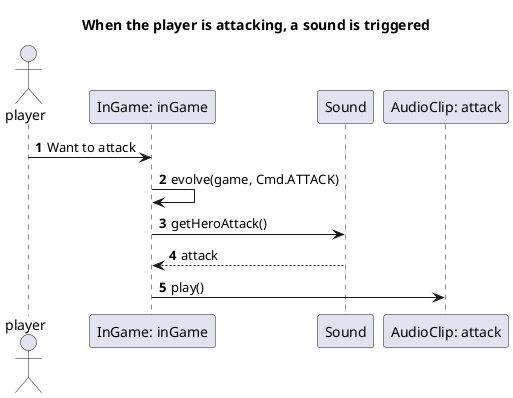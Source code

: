 @startuml

title When the player is attacking, a sound is triggered
autonumber

actor player

participant "InGame: inGame" as g
participant "Sound" as s
participant "AudioClip: attack" as a

player -> g: Want to attack

g -> g: evolve(game, Cmd.ATTACK)

g -> s: getHeroAttack()

s --> g: attack

g -> a : play()


@enduml